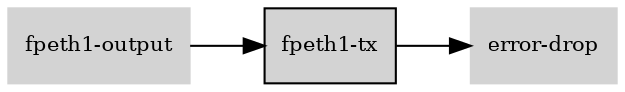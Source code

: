 digraph "fpeth1_tx_subgraph" {
  rankdir=LR;
  node [shape=box, style=filled, fontsize=10, color=lightgray, fontcolor=black, fillcolor=lightgray];
  "fpeth1-tx" [color=black, fontcolor=black, fillcolor=lightgray];
  edge [fontsize=8];
  "fpeth1-output" -> "fpeth1-tx";
  "fpeth1-tx" -> "error-drop";
}
